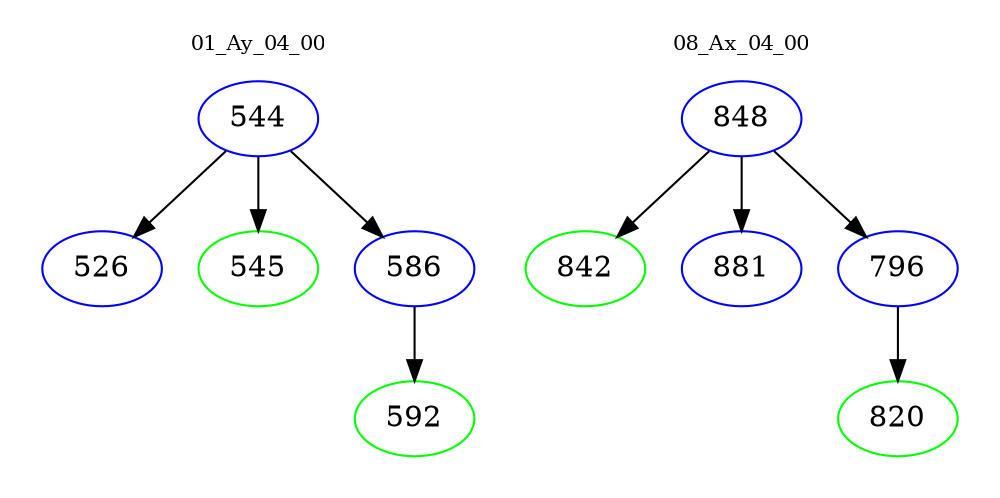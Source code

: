 digraph{
subgraph cluster_0 {
color = white
label = "01_Ay_04_00";
fontsize=10;
T0_544 [label="544", color="blue"]
T0_544 -> T0_526 [color="black"]
T0_526 [label="526", color="blue"]
T0_544 -> T0_545 [color="black"]
T0_545 [label="545", color="green"]
T0_544 -> T0_586 [color="black"]
T0_586 [label="586", color="blue"]
T0_586 -> T0_592 [color="black"]
T0_592 [label="592", color="green"]
}
subgraph cluster_1 {
color = white
label = "08_Ax_04_00";
fontsize=10;
T1_848 [label="848", color="blue"]
T1_848 -> T1_842 [color="black"]
T1_842 [label="842", color="green"]
T1_848 -> T1_881 [color="black"]
T1_881 [label="881", color="blue"]
T1_848 -> T1_796 [color="black"]
T1_796 [label="796", color="blue"]
T1_796 -> T1_820 [color="black"]
T1_820 [label="820", color="green"]
}
}
